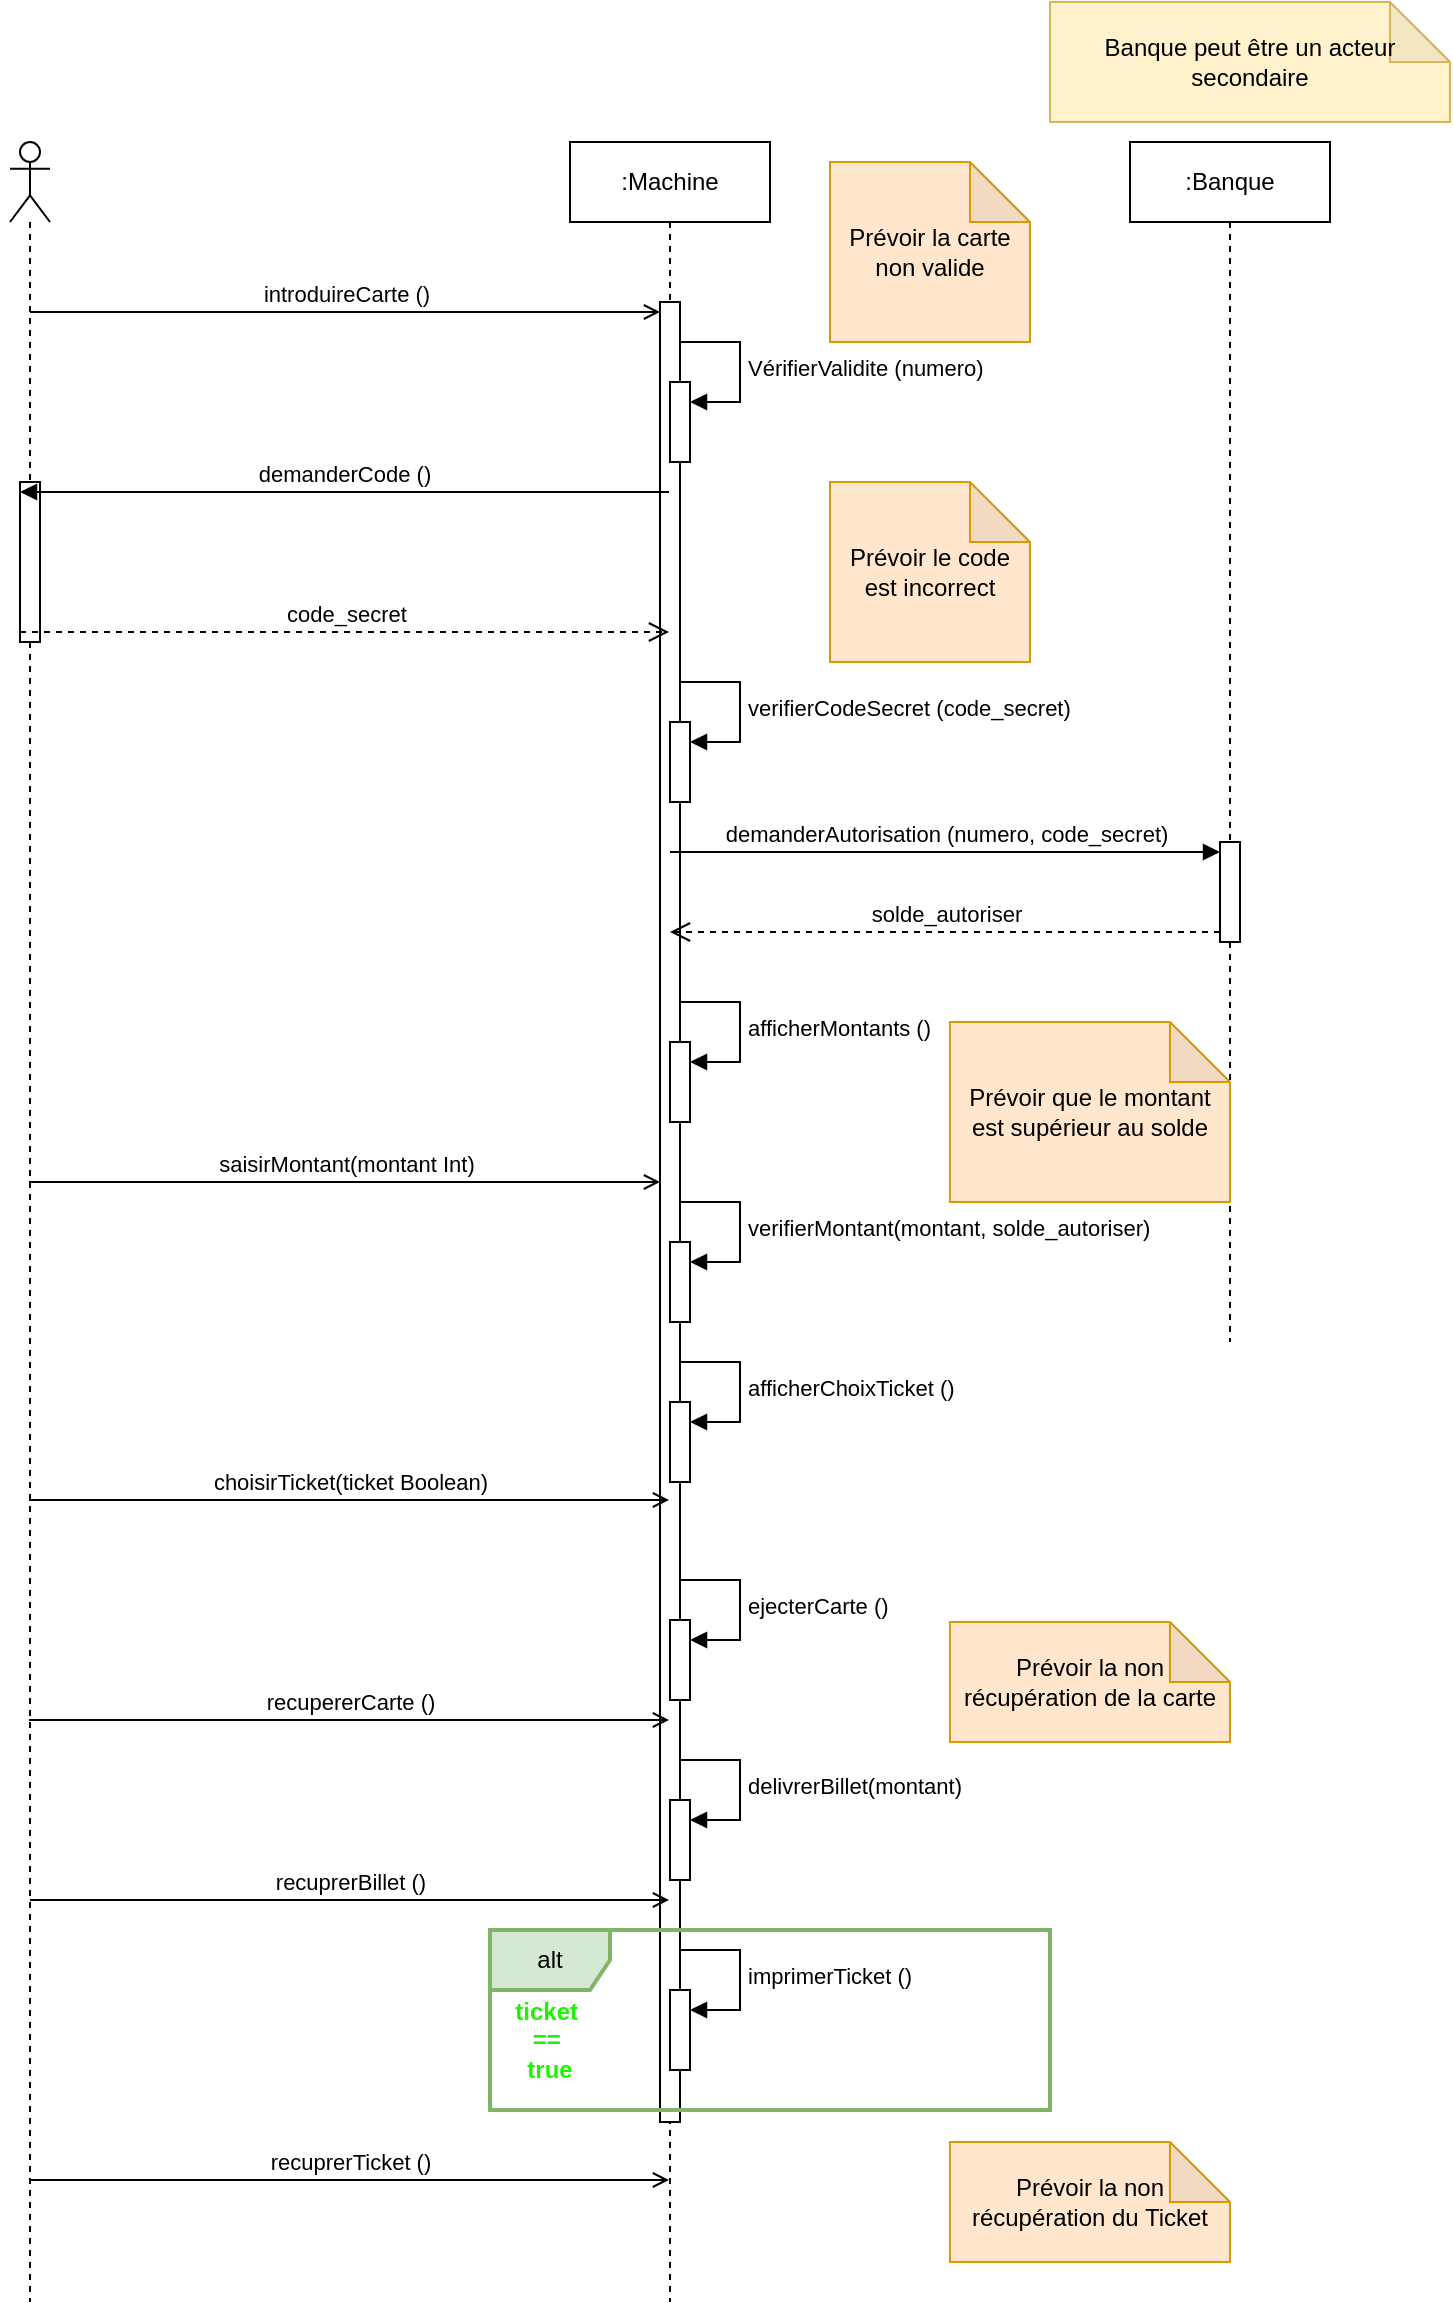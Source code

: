 <mxfile version="27.0.6">
  <diagram name="Page-1" id="tAxS5WnO4Zglxma8KiiK">
    <mxGraphModel dx="630" dy="1102" grid="1" gridSize="10" guides="1" tooltips="1" connect="1" arrows="1" fold="1" page="1" pageScale="1" pageWidth="827" pageHeight="1169" math="0" shadow="0">
      <root>
        <mxCell id="0" />
        <mxCell id="1" parent="0" />
        <mxCell id="MTxBIC-41gyzcu3u_ZrO-2" value="" style="shape=umlLifeline;perimeter=lifelinePerimeter;whiteSpace=wrap;html=1;container=1;dropTarget=0;collapsible=0;recursiveResize=0;outlineConnect=0;portConstraint=eastwest;newEdgeStyle={&quot;curved&quot;:0,&quot;rounded&quot;:0};participant=umlActor;" parent="1" vertex="1">
          <mxGeometry x="90" y="80" width="20" height="1080" as="geometry" />
        </mxCell>
        <mxCell id="MTxBIC-41gyzcu3u_ZrO-11" value="" style="html=1;points=[[0,0,0,0,5],[0,1,0,0,-5],[1,0,0,0,5],[1,1,0,0,-5]];perimeter=orthogonalPerimeter;outlineConnect=0;targetShapes=umlLifeline;portConstraint=eastwest;newEdgeStyle={&quot;curved&quot;:0,&quot;rounded&quot;:0};" parent="MTxBIC-41gyzcu3u_ZrO-2" vertex="1">
          <mxGeometry x="5" y="170" width="10" height="80" as="geometry" />
        </mxCell>
        <mxCell id="MTxBIC-41gyzcu3u_ZrO-3" value=":Machine" style="shape=umlLifeline;perimeter=lifelinePerimeter;whiteSpace=wrap;html=1;container=1;dropTarget=0;collapsible=0;recursiveResize=0;outlineConnect=0;portConstraint=eastwest;newEdgeStyle={&quot;curved&quot;:0,&quot;rounded&quot;:0};" parent="1" vertex="1">
          <mxGeometry x="370" y="80" width="100" height="1080" as="geometry" />
        </mxCell>
        <mxCell id="MTxBIC-41gyzcu3u_ZrO-8" value="" style="html=1;points=[[0,0,0,0,5],[0,1,0,0,-5],[1,0,0,0,5],[1,1,0,0,-5]];perimeter=orthogonalPerimeter;outlineConnect=0;targetShapes=umlLifeline;portConstraint=eastwest;newEdgeStyle={&quot;curved&quot;:0,&quot;rounded&quot;:0};" parent="MTxBIC-41gyzcu3u_ZrO-3" vertex="1">
          <mxGeometry x="45" y="80" width="10" height="910" as="geometry" />
        </mxCell>
        <mxCell id="MTxBIC-41gyzcu3u_ZrO-9" value="" style="html=1;points=[[0,0,0,0,5],[0,1,0,0,-5],[1,0,0,0,5],[1,1,0,0,-5]];perimeter=orthogonalPerimeter;outlineConnect=0;targetShapes=umlLifeline;portConstraint=eastwest;newEdgeStyle={&quot;curved&quot;:0,&quot;rounded&quot;:0};" parent="MTxBIC-41gyzcu3u_ZrO-3" vertex="1">
          <mxGeometry x="50" y="120" width="10" height="40" as="geometry" />
        </mxCell>
        <mxCell id="MTxBIC-41gyzcu3u_ZrO-10" value="VérifierValidite (numero)" style="html=1;align=left;spacingLeft=2;endArrow=block;rounded=0;edgeStyle=orthogonalEdgeStyle;curved=0;rounded=0;" parent="MTxBIC-41gyzcu3u_ZrO-3" target="MTxBIC-41gyzcu3u_ZrO-9" edge="1">
          <mxGeometry relative="1" as="geometry">
            <mxPoint x="55" y="100" as="sourcePoint" />
            <Array as="points">
              <mxPoint x="85" y="130" />
            </Array>
          </mxGeometry>
        </mxCell>
        <mxCell id="MTxBIC-41gyzcu3u_ZrO-14" value="" style="html=1;points=[[0,0,0,0,5],[0,1,0,0,-5],[1,0,0,0,5],[1,1,0,0,-5]];perimeter=orthogonalPerimeter;outlineConnect=0;targetShapes=umlLifeline;portConstraint=eastwest;newEdgeStyle={&quot;curved&quot;:0,&quot;rounded&quot;:0};" parent="MTxBIC-41gyzcu3u_ZrO-3" vertex="1">
          <mxGeometry x="50" y="290" width="10" height="40" as="geometry" />
        </mxCell>
        <mxCell id="MTxBIC-41gyzcu3u_ZrO-15" value="verifierCodeSecret (code_secret)" style="html=1;align=left;spacingLeft=2;endArrow=block;rounded=0;edgeStyle=orthogonalEdgeStyle;curved=0;rounded=0;" parent="MTxBIC-41gyzcu3u_ZrO-3" target="MTxBIC-41gyzcu3u_ZrO-14" edge="1">
          <mxGeometry relative="1" as="geometry">
            <mxPoint x="55" y="270" as="sourcePoint" />
            <Array as="points">
              <mxPoint x="85" y="300" />
            </Array>
          </mxGeometry>
        </mxCell>
        <mxCell id="MTxBIC-41gyzcu3u_ZrO-22" value="" style="html=1;points=[[0,0,0,0,5],[0,1,0,0,-5],[1,0,0,0,5],[1,1,0,0,-5]];perimeter=orthogonalPerimeter;outlineConnect=0;targetShapes=umlLifeline;portConstraint=eastwest;newEdgeStyle={&quot;curved&quot;:0,&quot;rounded&quot;:0};" parent="MTxBIC-41gyzcu3u_ZrO-3" vertex="1">
          <mxGeometry x="50" y="550" width="10" height="40" as="geometry" />
        </mxCell>
        <mxCell id="MTxBIC-41gyzcu3u_ZrO-23" value="verifierMontant(montant, solde_autoriser)&amp;nbsp;" style="html=1;align=left;spacingLeft=2;endArrow=block;rounded=0;edgeStyle=orthogonalEdgeStyle;curved=0;rounded=0;" parent="MTxBIC-41gyzcu3u_ZrO-3" target="MTxBIC-41gyzcu3u_ZrO-22" edge="1">
          <mxGeometry relative="1" as="geometry">
            <mxPoint x="55" y="530" as="sourcePoint" />
            <Array as="points">
              <mxPoint x="85" y="560" />
            </Array>
          </mxGeometry>
        </mxCell>
        <mxCell id="MTxBIC-41gyzcu3u_ZrO-28" value="" style="html=1;points=[[0,0,0,0,5],[0,1,0,0,-5],[1,0,0,0,5],[1,1,0,0,-5]];perimeter=orthogonalPerimeter;outlineConnect=0;targetShapes=umlLifeline;portConstraint=eastwest;newEdgeStyle={&quot;curved&quot;:0,&quot;rounded&quot;:0};" parent="MTxBIC-41gyzcu3u_ZrO-3" vertex="1">
          <mxGeometry x="50" y="924" width="10" height="40" as="geometry" />
        </mxCell>
        <mxCell id="MTxBIC-41gyzcu3u_ZrO-29" value="imprimerTicket ()" style="html=1;align=left;spacingLeft=2;endArrow=block;rounded=0;edgeStyle=orthogonalEdgeStyle;curved=0;rounded=0;" parent="MTxBIC-41gyzcu3u_ZrO-3" target="MTxBIC-41gyzcu3u_ZrO-28" edge="1">
          <mxGeometry relative="1" as="geometry">
            <mxPoint x="55" y="904" as="sourcePoint" />
            <Array as="points">
              <mxPoint x="85" y="934" />
            </Array>
          </mxGeometry>
        </mxCell>
        <mxCell id="MTxBIC-41gyzcu3u_ZrO-32" value="" style="html=1;points=[[0,0,0,0,5],[0,1,0,0,-5],[1,0,0,0,5],[1,1,0,0,-5]];perimeter=orthogonalPerimeter;outlineConnect=0;targetShapes=umlLifeline;portConstraint=eastwest;newEdgeStyle={&quot;curved&quot;:0,&quot;rounded&quot;:0};" parent="MTxBIC-41gyzcu3u_ZrO-3" vertex="1">
          <mxGeometry x="50" y="739" width="10" height="40" as="geometry" />
        </mxCell>
        <mxCell id="MTxBIC-41gyzcu3u_ZrO-33" value="ejecterCarte ()" style="html=1;align=left;spacingLeft=2;endArrow=block;rounded=0;edgeStyle=orthogonalEdgeStyle;curved=0;rounded=0;" parent="MTxBIC-41gyzcu3u_ZrO-3" target="MTxBIC-41gyzcu3u_ZrO-32" edge="1">
          <mxGeometry relative="1" as="geometry">
            <mxPoint x="55" y="719" as="sourcePoint" />
            <Array as="points">
              <mxPoint x="85" y="749" />
            </Array>
          </mxGeometry>
        </mxCell>
        <mxCell id="0fCRNWsEfyekTMdkp-KH-1" value="" style="html=1;points=[[0,0,0,0,5],[0,1,0,0,-5],[1,0,0,0,5],[1,1,0,0,-5]];perimeter=orthogonalPerimeter;outlineConnect=0;targetShapes=umlLifeline;portConstraint=eastwest;newEdgeStyle={&quot;curved&quot;:0,&quot;rounded&quot;:0};" parent="MTxBIC-41gyzcu3u_ZrO-3" vertex="1">
          <mxGeometry x="50" y="829" width="10" height="40" as="geometry" />
        </mxCell>
        <mxCell id="0fCRNWsEfyekTMdkp-KH-2" value="delivrerBillet(montant)" style="html=1;align=left;spacingLeft=2;endArrow=block;rounded=0;edgeStyle=orthogonalEdgeStyle;curved=0;rounded=0;" parent="MTxBIC-41gyzcu3u_ZrO-3" target="0fCRNWsEfyekTMdkp-KH-1" edge="1">
          <mxGeometry relative="1" as="geometry">
            <mxPoint x="55" y="809" as="sourcePoint" />
            <Array as="points">
              <mxPoint x="85" y="839" />
            </Array>
          </mxGeometry>
        </mxCell>
        <mxCell id="0fCRNWsEfyekTMdkp-KH-5" value="" style="html=1;points=[[0,0,0,0,5],[0,1,0,0,-5],[1,0,0,0,5],[1,1,0,0,-5]];perimeter=orthogonalPerimeter;outlineConnect=0;targetShapes=umlLifeline;portConstraint=eastwest;newEdgeStyle={&quot;curved&quot;:0,&quot;rounded&quot;:0};" parent="MTxBIC-41gyzcu3u_ZrO-3" vertex="1">
          <mxGeometry x="50" y="450" width="10" height="40" as="geometry" />
        </mxCell>
        <mxCell id="0fCRNWsEfyekTMdkp-KH-6" value="afficherMontants ()" style="html=1;align=left;spacingLeft=2;endArrow=block;rounded=0;edgeStyle=orthogonalEdgeStyle;curved=0;rounded=0;" parent="MTxBIC-41gyzcu3u_ZrO-3" target="0fCRNWsEfyekTMdkp-KH-5" edge="1">
          <mxGeometry relative="1" as="geometry">
            <mxPoint x="55" y="430" as="sourcePoint" />
            <Array as="points">
              <mxPoint x="85" y="460" />
            </Array>
          </mxGeometry>
        </mxCell>
        <mxCell id="TnW1kgTgAkaIrPSgYHic-5" value="" style="html=1;points=[[0,0,0,0,5],[0,1,0,0,-5],[1,0,0,0,5],[1,1,0,0,-5]];perimeter=orthogonalPerimeter;outlineConnect=0;targetShapes=umlLifeline;portConstraint=eastwest;newEdgeStyle={&quot;curved&quot;:0,&quot;rounded&quot;:0};" vertex="1" parent="MTxBIC-41gyzcu3u_ZrO-3">
          <mxGeometry x="50" y="630" width="10" height="40" as="geometry" />
        </mxCell>
        <mxCell id="TnW1kgTgAkaIrPSgYHic-6" value="afficherChoixTicket ()" style="html=1;align=left;spacingLeft=2;endArrow=block;rounded=0;edgeStyle=orthogonalEdgeStyle;curved=0;rounded=0;" edge="1" target="TnW1kgTgAkaIrPSgYHic-5" parent="MTxBIC-41gyzcu3u_ZrO-3">
          <mxGeometry relative="1" as="geometry">
            <mxPoint x="55" y="610" as="sourcePoint" />
            <Array as="points">
              <mxPoint x="85" y="640" />
            </Array>
          </mxGeometry>
        </mxCell>
        <mxCell id="MTxBIC-41gyzcu3u_ZrO-5" value=":Banque" style="shape=umlLifeline;perimeter=lifelinePerimeter;whiteSpace=wrap;html=1;container=1;dropTarget=0;collapsible=0;recursiveResize=0;outlineConnect=0;portConstraint=eastwest;newEdgeStyle={&quot;curved&quot;:0,&quot;rounded&quot;:0};" parent="1" vertex="1">
          <mxGeometry x="650" y="80" width="100" height="600" as="geometry" />
        </mxCell>
        <mxCell id="MTxBIC-41gyzcu3u_ZrO-18" value="" style="html=1;points=[[0,0,0,0,5],[0,1,0,0,-5],[1,0,0,0,5],[1,1,0,0,-5]];perimeter=orthogonalPerimeter;outlineConnect=0;targetShapes=umlLifeline;portConstraint=eastwest;newEdgeStyle={&quot;curved&quot;:0,&quot;rounded&quot;:0};" parent="MTxBIC-41gyzcu3u_ZrO-5" vertex="1">
          <mxGeometry x="45" y="350" width="10" height="50" as="geometry" />
        </mxCell>
        <mxCell id="MTxBIC-41gyzcu3u_ZrO-7" value="introduireCarte ()" style="html=1;verticalAlign=bottom;endArrow=open;curved=0;rounded=0;entryX=0;entryY=0;entryDx=0;entryDy=5;entryPerimeter=0;endFill=0;" parent="1" source="MTxBIC-41gyzcu3u_ZrO-2" target="MTxBIC-41gyzcu3u_ZrO-8" edge="1">
          <mxGeometry width="80" relative="1" as="geometry">
            <mxPoint x="170" y="220" as="sourcePoint" />
            <mxPoint x="335" y="205" as="targetPoint" />
          </mxGeometry>
        </mxCell>
        <mxCell id="MTxBIC-41gyzcu3u_ZrO-12" value="demanderCode ()" style="html=1;verticalAlign=bottom;endArrow=block;curved=0;rounded=0;entryX=0;entryY=0;entryDx=0;entryDy=5;" parent="1" source="MTxBIC-41gyzcu3u_ZrO-3" target="MTxBIC-41gyzcu3u_ZrO-11" edge="1">
          <mxGeometry relative="1" as="geometry">
            <mxPoint x="160" y="255" as="sourcePoint" />
          </mxGeometry>
        </mxCell>
        <mxCell id="MTxBIC-41gyzcu3u_ZrO-13" value="code_secret" style="html=1;verticalAlign=bottom;endArrow=open;dashed=1;endSize=8;curved=0;rounded=0;exitX=0;exitY=1;exitDx=0;exitDy=-5;" parent="1" source="MTxBIC-41gyzcu3u_ZrO-11" target="MTxBIC-41gyzcu3u_ZrO-3" edge="1">
          <mxGeometry relative="1" as="geometry">
            <mxPoint x="160" y="325" as="targetPoint" />
          </mxGeometry>
        </mxCell>
        <mxCell id="MTxBIC-41gyzcu3u_ZrO-19" value="demanderAutorisation (numero, code_secret)" style="html=1;verticalAlign=bottom;endArrow=block;curved=0;rounded=0;entryX=0;entryY=0;entryDx=0;entryDy=5;" parent="1" source="MTxBIC-41gyzcu3u_ZrO-3" target="MTxBIC-41gyzcu3u_ZrO-18" edge="1">
          <mxGeometry relative="1" as="geometry">
            <mxPoint x="580" y="435" as="sourcePoint" />
          </mxGeometry>
        </mxCell>
        <mxCell id="MTxBIC-41gyzcu3u_ZrO-20" value="solde_autoriser" style="html=1;verticalAlign=bottom;endArrow=open;dashed=1;endSize=8;curved=0;rounded=0;exitX=0;exitY=1;exitDx=0;exitDy=-5;" parent="1" source="MTxBIC-41gyzcu3u_ZrO-18" target="MTxBIC-41gyzcu3u_ZrO-3" edge="1">
          <mxGeometry relative="1" as="geometry">
            <mxPoint x="580" y="505" as="targetPoint" />
          </mxGeometry>
        </mxCell>
        <mxCell id="MTxBIC-41gyzcu3u_ZrO-21" value="saisirMontant(montant Int)" style="html=1;verticalAlign=bottom;endArrow=open;curved=0;rounded=0;endFill=0;" parent="1" edge="1">
          <mxGeometry width="80" relative="1" as="geometry">
            <mxPoint x="99.5" y="600" as="sourcePoint" />
            <mxPoint x="415" y="600" as="targetPoint" />
          </mxGeometry>
        </mxCell>
        <mxCell id="MTxBIC-41gyzcu3u_ZrO-25" value="choisirTicket(ticket Boolean)" style="html=1;verticalAlign=bottom;endArrow=open;curved=0;rounded=0;endFill=0;" parent="1" edge="1">
          <mxGeometry width="80" relative="1" as="geometry">
            <mxPoint x="99.5" y="759" as="sourcePoint" />
            <mxPoint x="419.5" y="759" as="targetPoint" />
          </mxGeometry>
        </mxCell>
        <mxCell id="MTxBIC-41gyzcu3u_ZrO-30" value="alt" style="shape=umlFrame;whiteSpace=wrap;html=1;pointerEvents=0;fillColor=#d5e8d4;strokeColor=#82b366;strokeWidth=2;" parent="1" vertex="1">
          <mxGeometry x="330" y="974" width="280" height="90" as="geometry" />
        </mxCell>
        <mxCell id="MTxBIC-41gyzcu3u_ZrO-31" value="&lt;font style=&quot;color: light-dark(rgb(29, 245, 0), rgb(237, 237, 237));&quot;&gt;&lt;b&gt;ticket&amp;nbsp;&lt;/b&gt;&lt;/font&gt;&lt;div&gt;&lt;font style=&quot;color: light-dark(rgb(29, 245, 0), rgb(237, 237, 237));&quot;&gt;&lt;b&gt;==&amp;nbsp;&lt;/b&gt;&lt;/font&gt;&lt;/div&gt;&lt;div&gt;&lt;font style=&quot;color: light-dark(rgb(29, 245, 0), rgb(237, 237, 237));&quot;&gt;&lt;b&gt;true&lt;/b&gt;&lt;/font&gt;&lt;/div&gt;" style="text;html=1;align=center;verticalAlign=middle;whiteSpace=wrap;rounded=0;" parent="1" vertex="1">
          <mxGeometry x="330" y="1014" width="60" height="30" as="geometry" />
        </mxCell>
        <mxCell id="MTxBIC-41gyzcu3u_ZrO-35" value="recupererCarte ()" style="html=1;verticalAlign=bottom;endArrow=open;curved=0;rounded=0;endFill=0;" parent="1" edge="1">
          <mxGeometry width="80" relative="1" as="geometry">
            <mxPoint x="99.5" y="869" as="sourcePoint" />
            <mxPoint x="419.5" y="869" as="targetPoint" />
          </mxGeometry>
        </mxCell>
        <mxCell id="0fCRNWsEfyekTMdkp-KH-3" value="recuprerBillet ()" style="html=1;verticalAlign=bottom;endArrow=open;curved=0;rounded=0;endFill=0;" parent="1" edge="1">
          <mxGeometry width="80" relative="1" as="geometry">
            <mxPoint x="100" y="959" as="sourcePoint" />
            <mxPoint x="419.5" y="959" as="targetPoint" />
          </mxGeometry>
        </mxCell>
        <mxCell id="0fCRNWsEfyekTMdkp-KH-4" value="recuprerTicket ()" style="html=1;verticalAlign=bottom;endArrow=open;curved=0;rounded=0;endFill=0;" parent="1" edge="1">
          <mxGeometry width="80" relative="1" as="geometry">
            <mxPoint x="100" y="1099" as="sourcePoint" />
            <mxPoint x="419.5" y="1099" as="targetPoint" />
          </mxGeometry>
        </mxCell>
        <mxCell id="TnW1kgTgAkaIrPSgYHic-1" value="Prévoir la carte non valide" style="shape=note;whiteSpace=wrap;html=1;backgroundOutline=1;darkOpacity=0.05;fillColor=#ffe6cc;strokeColor=#d79b00;" vertex="1" parent="1">
          <mxGeometry x="500" y="90" width="100" height="90" as="geometry" />
        </mxCell>
        <mxCell id="TnW1kgTgAkaIrPSgYHic-2" value="Prévoir le code est incorrect" style="shape=note;whiteSpace=wrap;html=1;backgroundOutline=1;darkOpacity=0.05;fillColor=#ffe6cc;strokeColor=#d79b00;" vertex="1" parent="1">
          <mxGeometry x="500" y="250" width="100" height="90" as="geometry" />
        </mxCell>
        <mxCell id="TnW1kgTgAkaIrPSgYHic-3" value="Banque peut être un acteur secondaire" style="shape=note;whiteSpace=wrap;html=1;backgroundOutline=1;darkOpacity=0.05;fillColor=#fff2cc;strokeColor=#d6b656;" vertex="1" parent="1">
          <mxGeometry x="610" y="10" width="200" height="60" as="geometry" />
        </mxCell>
        <mxCell id="TnW1kgTgAkaIrPSgYHic-4" value="Prévoir que le montant est supérieur au solde" style="shape=note;whiteSpace=wrap;html=1;backgroundOutline=1;darkOpacity=0.05;fillColor=#ffe6cc;strokeColor=#d79b00;" vertex="1" parent="1">
          <mxGeometry x="560" y="520" width="140" height="90" as="geometry" />
        </mxCell>
        <mxCell id="TnW1kgTgAkaIrPSgYHic-7" value="Prévoir la non récupération de la carte" style="shape=note;whiteSpace=wrap;html=1;backgroundOutline=1;darkOpacity=0.05;fillColor=#ffe6cc;strokeColor=#d79b00;" vertex="1" parent="1">
          <mxGeometry x="560" y="820" width="140" height="60" as="geometry" />
        </mxCell>
        <mxCell id="TnW1kgTgAkaIrPSgYHic-8" value="Prévoir la non récupération du Ticket" style="shape=note;whiteSpace=wrap;html=1;backgroundOutline=1;darkOpacity=0.05;fillColor=#ffe6cc;strokeColor=#d79b00;" vertex="1" parent="1">
          <mxGeometry x="560" y="1080" width="140" height="60" as="geometry" />
        </mxCell>
      </root>
    </mxGraphModel>
  </diagram>
</mxfile>
